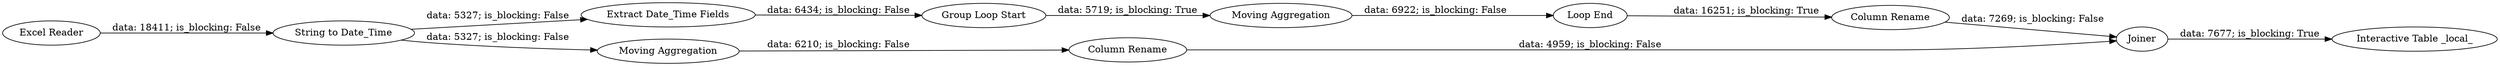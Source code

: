 digraph {
	"8837155664671280039_5" [label="Extract Date_Time Fields"]
	"8837155664671280039_7" [label="Loop End"]
	"8837155664671280039_4" [label="String to Date_Time"]
	"8837155664671280039_10" [label=Joiner]
	"8837155664671280039_11" [label="Interactive Table _local_"]
	"8837155664671280039_8" [label="Column Rename"]
	"8837155664671280039_6" [label="Moving Aggregation"]
	"8837155664671280039_1" [label="Excel Reader"]
	"8837155664671280039_9" [label="Column Rename"]
	"8837155664671280039_2" [label="Moving Aggregation"]
	"8837155664671280039_3" [label="Group Loop Start"]
	"8837155664671280039_2" -> "8837155664671280039_8" [label="data: 6210; is_blocking: False"]
	"8837155664671280039_1" -> "8837155664671280039_4" [label="data: 18411; is_blocking: False"]
	"8837155664671280039_9" -> "8837155664671280039_10" [label="data: 7269; is_blocking: False"]
	"8837155664671280039_4" -> "8837155664671280039_2" [label="data: 5327; is_blocking: False"]
	"8837155664671280039_4" -> "8837155664671280039_5" [label="data: 5327; is_blocking: False"]
	"8837155664671280039_10" -> "8837155664671280039_11" [label="data: 7677; is_blocking: True"]
	"8837155664671280039_5" -> "8837155664671280039_3" [label="data: 6434; is_blocking: False"]
	"8837155664671280039_8" -> "8837155664671280039_10" [label="data: 4959; is_blocking: False"]
	"8837155664671280039_3" -> "8837155664671280039_6" [label="data: 5719; is_blocking: True"]
	"8837155664671280039_6" -> "8837155664671280039_7" [label="data: 6922; is_blocking: False"]
	"8837155664671280039_7" -> "8837155664671280039_9" [label="data: 16251; is_blocking: True"]
	rankdir=LR
}
